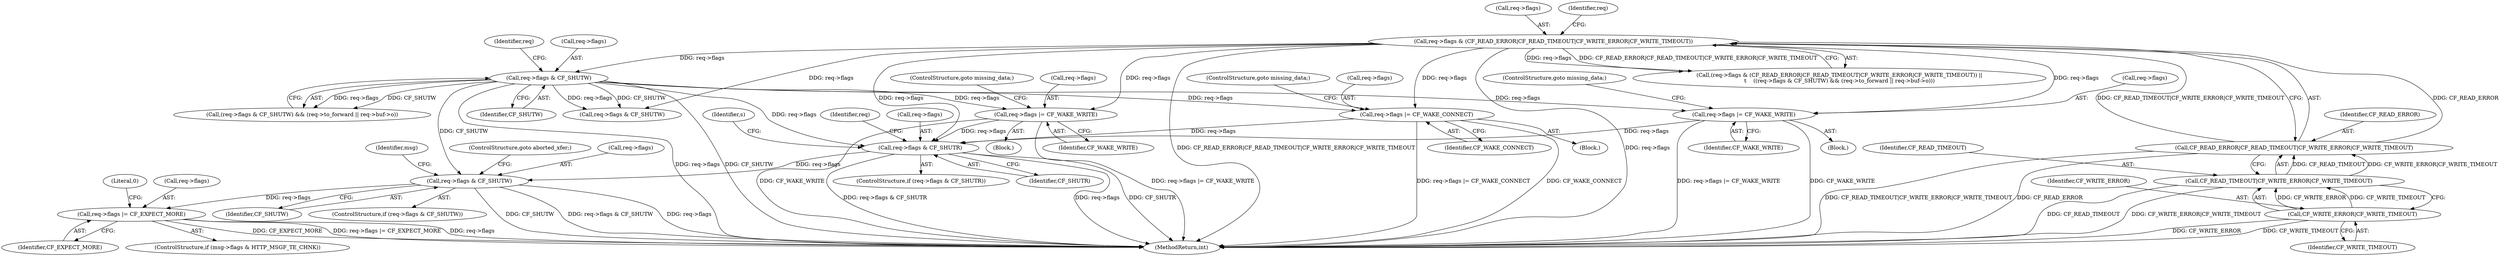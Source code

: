 digraph "0_haproxy_b4d05093bc89f71377230228007e69a1434c1a0c_0@pointer" {
"1000744" [label="(Call,req->flags & CF_SHUTW)"];
"1000667" [label="(Call,req->flags & CF_SHUTR)"];
"1000177" [label="(Call,req->flags & CF_SHUTW)"];
"1000165" [label="(Call,req->flags & (CF_READ_ERROR|CF_READ_TIMEOUT|CF_WRITE_ERROR|CF_WRITE_TIMEOUT))"];
"1000169" [label="(Call,CF_READ_ERROR|CF_READ_TIMEOUT|CF_WRITE_ERROR|CF_WRITE_TIMEOUT)"];
"1000171" [label="(Call,CF_READ_TIMEOUT|CF_WRITE_ERROR|CF_WRITE_TIMEOUT)"];
"1000173" [label="(Call,CF_WRITE_ERROR|CF_WRITE_TIMEOUT)"];
"1000289" [label="(Call,req->flags |= CF_WAKE_WRITE)"];
"1000271" [label="(Call,req->flags |= CF_WAKE_CONNECT)"];
"1000320" [label="(Call,req->flags |= CF_WAKE_WRITE)"];
"1000764" [label="(Call,req->flags |= CF_EXPECT_MORE)"];
"1000667" [label="(Call,req->flags & CF_SHUTR)"];
"1000677" [label="(Identifier,s)"];
"1000166" [label="(Call,req->flags)"];
"1000325" [label="(ControlStructure,goto missing_data;)"];
"1000175" [label="(Identifier,CF_WRITE_TIMEOUT)"];
"1000758" [label="(ControlStructure,if (msg->flags & HTTP_MSGF_TE_CHNK))"];
"1001006" [label="(MethodReturn,int)"];
"1000321" [label="(Call,req->flags)"];
"1000319" [label="(Block,)"];
"1000749" [label="(ControlStructure,goto aborted_xfer;)"];
"1000177" [label="(Call,req->flags & CF_SHUTW)"];
"1000294" [label="(ControlStructure,goto missing_data;)"];
"1000666" [label="(ControlStructure,if (req->flags & CF_SHUTR))"];
"1000671" [label="(Identifier,CF_SHUTR)"];
"1000171" [label="(Call,CF_READ_TIMEOUT|CF_WRITE_ERROR|CF_WRITE_TIMEOUT)"];
"1000165" [label="(Call,req->flags & (CF_READ_ERROR|CF_READ_TIMEOUT|CF_WRITE_ERROR|CF_WRITE_TIMEOUT))"];
"1000184" [label="(Identifier,req)"];
"1000164" [label="(Call,(req->flags & (CF_READ_ERROR|CF_READ_TIMEOUT|CF_WRITE_ERROR|CF_WRITE_TIMEOUT)) ||\n\t    ((req->flags & CF_SHUTW) && (req->to_forward || req->buf->o)))"];
"1000271" [label="(Call,req->flags |= CF_WAKE_CONNECT)"];
"1000743" [label="(ControlStructure,if (req->flags & CF_SHUTW))"];
"1000290" [label="(Call,req->flags)"];
"1000324" [label="(Identifier,CF_WAKE_WRITE)"];
"1000169" [label="(Call,CF_READ_ERROR|CF_READ_TIMEOUT|CF_WRITE_ERROR|CF_WRITE_TIMEOUT)"];
"1000289" [label="(Call,req->flags |= CF_WAKE_WRITE)"];
"1000561" [label="(Call,req->flags & CF_SHUTW)"];
"1000320" [label="(Call,req->flags |= CF_WAKE_WRITE)"];
"1000744" [label="(Call,req->flags & CF_SHUTW)"];
"1000765" [label="(Call,req->flags)"];
"1000178" [label="(Call,req->flags)"];
"1000764" [label="(Call,req->flags |= CF_EXPECT_MORE)"];
"1000293" [label="(Identifier,CF_WAKE_WRITE)"];
"1000753" [label="(Identifier,msg)"];
"1000275" [label="(Identifier,CF_WAKE_CONNECT)"];
"1000272" [label="(Call,req->flags)"];
"1000268" [label="(Block,)"];
"1000179" [label="(Identifier,req)"];
"1000746" [label="(Identifier,req)"];
"1000176" [label="(Call,(req->flags & CF_SHUTW) && (req->to_forward || req->buf->o))"];
"1000288" [label="(Block,)"];
"1000170" [label="(Identifier,CF_READ_ERROR)"];
"1000174" [label="(Identifier,CF_WRITE_ERROR)"];
"1000768" [label="(Identifier,CF_EXPECT_MORE)"];
"1000745" [label="(Call,req->flags)"];
"1000173" [label="(Call,CF_WRITE_ERROR|CF_WRITE_TIMEOUT)"];
"1000276" [label="(ControlStructure,goto missing_data;)"];
"1000668" [label="(Call,req->flags)"];
"1000748" [label="(Identifier,CF_SHUTW)"];
"1000172" [label="(Identifier,CF_READ_TIMEOUT)"];
"1000770" [label="(Literal,0)"];
"1000181" [label="(Identifier,CF_SHUTW)"];
"1000744" -> "1000743"  [label="AST: "];
"1000744" -> "1000748"  [label="CFG: "];
"1000745" -> "1000744"  [label="AST: "];
"1000748" -> "1000744"  [label="AST: "];
"1000749" -> "1000744"  [label="CFG: "];
"1000753" -> "1000744"  [label="CFG: "];
"1000744" -> "1001006"  [label="DDG: CF_SHUTW"];
"1000744" -> "1001006"  [label="DDG: req->flags & CF_SHUTW"];
"1000744" -> "1001006"  [label="DDG: req->flags"];
"1000667" -> "1000744"  [label="DDG: req->flags"];
"1000177" -> "1000744"  [label="DDG: CF_SHUTW"];
"1000744" -> "1000764"  [label="DDG: req->flags"];
"1000667" -> "1000666"  [label="AST: "];
"1000667" -> "1000671"  [label="CFG: "];
"1000668" -> "1000667"  [label="AST: "];
"1000671" -> "1000667"  [label="AST: "];
"1000677" -> "1000667"  [label="CFG: "];
"1000746" -> "1000667"  [label="CFG: "];
"1000667" -> "1001006"  [label="DDG: req->flags"];
"1000667" -> "1001006"  [label="DDG: CF_SHUTR"];
"1000667" -> "1001006"  [label="DDG: req->flags & CF_SHUTR"];
"1000177" -> "1000667"  [label="DDG: req->flags"];
"1000289" -> "1000667"  [label="DDG: req->flags"];
"1000165" -> "1000667"  [label="DDG: req->flags"];
"1000271" -> "1000667"  [label="DDG: req->flags"];
"1000320" -> "1000667"  [label="DDG: req->flags"];
"1000177" -> "1000176"  [label="AST: "];
"1000177" -> "1000181"  [label="CFG: "];
"1000178" -> "1000177"  [label="AST: "];
"1000181" -> "1000177"  [label="AST: "];
"1000184" -> "1000177"  [label="CFG: "];
"1000176" -> "1000177"  [label="CFG: "];
"1000177" -> "1001006"  [label="DDG: req->flags"];
"1000177" -> "1001006"  [label="DDG: CF_SHUTW"];
"1000177" -> "1000176"  [label="DDG: req->flags"];
"1000177" -> "1000176"  [label="DDG: CF_SHUTW"];
"1000165" -> "1000177"  [label="DDG: req->flags"];
"1000177" -> "1000271"  [label="DDG: req->flags"];
"1000177" -> "1000289"  [label="DDG: req->flags"];
"1000177" -> "1000320"  [label="DDG: req->flags"];
"1000177" -> "1000561"  [label="DDG: req->flags"];
"1000177" -> "1000561"  [label="DDG: CF_SHUTW"];
"1000165" -> "1000164"  [label="AST: "];
"1000165" -> "1000169"  [label="CFG: "];
"1000166" -> "1000165"  [label="AST: "];
"1000169" -> "1000165"  [label="AST: "];
"1000179" -> "1000165"  [label="CFG: "];
"1000164" -> "1000165"  [label="CFG: "];
"1000165" -> "1001006"  [label="DDG: CF_READ_ERROR|CF_READ_TIMEOUT|CF_WRITE_ERROR|CF_WRITE_TIMEOUT"];
"1000165" -> "1001006"  [label="DDG: req->flags"];
"1000165" -> "1000164"  [label="DDG: req->flags"];
"1000165" -> "1000164"  [label="DDG: CF_READ_ERROR|CF_READ_TIMEOUT|CF_WRITE_ERROR|CF_WRITE_TIMEOUT"];
"1000169" -> "1000165"  [label="DDG: CF_READ_ERROR"];
"1000169" -> "1000165"  [label="DDG: CF_READ_TIMEOUT|CF_WRITE_ERROR|CF_WRITE_TIMEOUT"];
"1000165" -> "1000271"  [label="DDG: req->flags"];
"1000165" -> "1000289"  [label="DDG: req->flags"];
"1000165" -> "1000320"  [label="DDG: req->flags"];
"1000165" -> "1000561"  [label="DDG: req->flags"];
"1000169" -> "1000171"  [label="CFG: "];
"1000170" -> "1000169"  [label="AST: "];
"1000171" -> "1000169"  [label="AST: "];
"1000169" -> "1001006"  [label="DDG: CF_READ_TIMEOUT|CF_WRITE_ERROR|CF_WRITE_TIMEOUT"];
"1000169" -> "1001006"  [label="DDG: CF_READ_ERROR"];
"1000171" -> "1000169"  [label="DDG: CF_READ_TIMEOUT"];
"1000171" -> "1000169"  [label="DDG: CF_WRITE_ERROR|CF_WRITE_TIMEOUT"];
"1000171" -> "1000173"  [label="CFG: "];
"1000172" -> "1000171"  [label="AST: "];
"1000173" -> "1000171"  [label="AST: "];
"1000171" -> "1001006"  [label="DDG: CF_READ_TIMEOUT"];
"1000171" -> "1001006"  [label="DDG: CF_WRITE_ERROR|CF_WRITE_TIMEOUT"];
"1000173" -> "1000171"  [label="DDG: CF_WRITE_ERROR"];
"1000173" -> "1000171"  [label="DDG: CF_WRITE_TIMEOUT"];
"1000173" -> "1000175"  [label="CFG: "];
"1000174" -> "1000173"  [label="AST: "];
"1000175" -> "1000173"  [label="AST: "];
"1000173" -> "1001006"  [label="DDG: CF_WRITE_ERROR"];
"1000173" -> "1001006"  [label="DDG: CF_WRITE_TIMEOUT"];
"1000289" -> "1000288"  [label="AST: "];
"1000289" -> "1000293"  [label="CFG: "];
"1000290" -> "1000289"  [label="AST: "];
"1000293" -> "1000289"  [label="AST: "];
"1000294" -> "1000289"  [label="CFG: "];
"1000289" -> "1001006"  [label="DDG: CF_WAKE_WRITE"];
"1000289" -> "1001006"  [label="DDG: req->flags |= CF_WAKE_WRITE"];
"1000271" -> "1000268"  [label="AST: "];
"1000271" -> "1000275"  [label="CFG: "];
"1000272" -> "1000271"  [label="AST: "];
"1000275" -> "1000271"  [label="AST: "];
"1000276" -> "1000271"  [label="CFG: "];
"1000271" -> "1001006"  [label="DDG: CF_WAKE_CONNECT"];
"1000271" -> "1001006"  [label="DDG: req->flags |= CF_WAKE_CONNECT"];
"1000320" -> "1000319"  [label="AST: "];
"1000320" -> "1000324"  [label="CFG: "];
"1000321" -> "1000320"  [label="AST: "];
"1000324" -> "1000320"  [label="AST: "];
"1000325" -> "1000320"  [label="CFG: "];
"1000320" -> "1001006"  [label="DDG: CF_WAKE_WRITE"];
"1000320" -> "1001006"  [label="DDG: req->flags |= CF_WAKE_WRITE"];
"1000764" -> "1000758"  [label="AST: "];
"1000764" -> "1000768"  [label="CFG: "];
"1000765" -> "1000764"  [label="AST: "];
"1000768" -> "1000764"  [label="AST: "];
"1000770" -> "1000764"  [label="CFG: "];
"1000764" -> "1001006"  [label="DDG: req->flags |= CF_EXPECT_MORE"];
"1000764" -> "1001006"  [label="DDG: req->flags"];
"1000764" -> "1001006"  [label="DDG: CF_EXPECT_MORE"];
}
